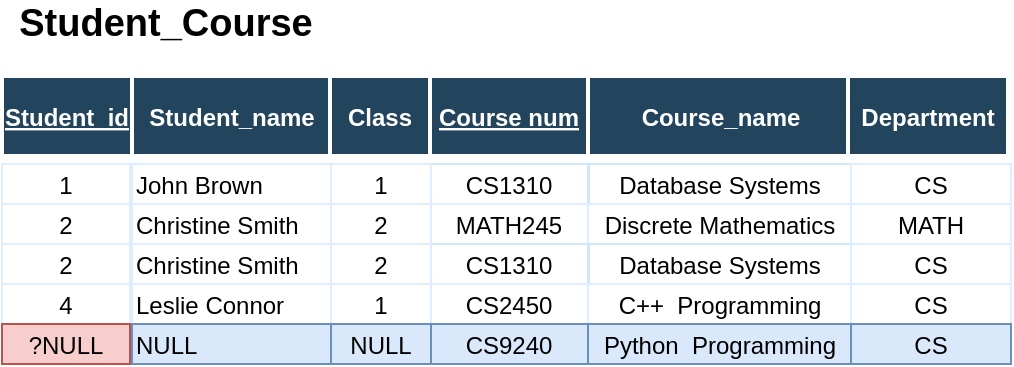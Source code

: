 <mxfile version="12.2.2" type="device" pages="1"><diagram name="Page-1" id="8378b5f6-a2b2-b727-a746-972ab9d02e00"><mxGraphModel dx="753" dy="682" grid="1" gridSize="10" guides="1" tooltips="1" connect="0" arrows="1" fold="1" page="1" pageScale="1.5" pageWidth="1169" pageHeight="827" background="#ffffff" math="0" shadow="0"><root><mxCell id="0"/><mxCell id="1" parent="0"/><mxCell id="75" value="John Brown" style="align=left;strokeColor=#DEEDFF" parent="1" vertex="1"><mxGeometry x="127" y="420" width="100" height="20" as="geometry"/></mxCell><mxCell id="76" value="CS1310" style="strokeColor=#CCE7FF;fillColor=none;" parent="1" vertex="1"><mxGeometry x="275.5" y="420.0" width="80.0" height="20" as="geometry"/></mxCell><mxCell id="77" value="Database Systems" style="strokeColor=#CCE7FF;fillColor=none;" parent="1" vertex="1"><mxGeometry x="355" y="420" width="132" height="20" as="geometry"/></mxCell><mxCell id="78" value="CS" style="strokeColor=#DEEDFF" parent="1" vertex="1"><mxGeometry x="486.5" y="420" width="80.0" height="20" as="geometry"/></mxCell><mxCell id="80" value="Christine Smith" style="align=left;strokeColor=#DEEDFF" parent="1" vertex="1"><mxGeometry x="127" y="440" width="100" height="20" as="geometry"/></mxCell><mxCell id="81" value="MATH245" style="strokeColor=#DEEDFF" parent="1" vertex="1"><mxGeometry x="275.5" y="440.0" width="80.0" height="20" as="geometry"/></mxCell><mxCell id="82" value="Discrete Mathematics" style="strokeColor=#DEEDFF" parent="1" vertex="1"><mxGeometry x="355" y="440" width="132" height="20" as="geometry"/></mxCell><mxCell id="83" value="MATH" style="strokeColor=#DEEDFF" parent="1" vertex="1"><mxGeometry x="486.5" y="440.0" width="80.0" height="20" as="geometry"/></mxCell><mxCell id="85" value="Christine Smith" style="align=left;strokeColor=#DEEDFF" parent="1" vertex="1"><mxGeometry x="127" y="460" width="100" height="20" as="geometry"/></mxCell><mxCell id="86" value="CS1310" style="strokeColor=#CCE7FF;fillColor=none;" parent="1" vertex="1"><mxGeometry x="275.5" y="460.0" width="80.0" height="20" as="geometry"/></mxCell><mxCell id="87" value="Database Systems" style="strokeColor=#CCE7FF;fillColor=none;" parent="1" vertex="1"><mxGeometry x="355" y="460" width="132" height="20" as="geometry"/></mxCell><mxCell id="88" value="CS" style="strokeColor=#DEEDFF" parent="1" vertex="1"><mxGeometry x="486.5" y="460.0" width="80.0" height="20" as="geometry"/></mxCell><mxCell id="90" value="Leslie Connor" style="align=left;strokeColor=#DEEDFF" parent="1" vertex="1"><mxGeometry x="127" y="480" width="100" height="20" as="geometry"/></mxCell><mxCell id="91" value="CS2450" style="strokeColor=#DEEDFF" parent="1" vertex="1"><mxGeometry x="275.5" y="480.0" width="80.0" height="20" as="geometry"/></mxCell><mxCell id="92" value="C++  Programming" style="strokeColor=#DEEDFF" parent="1" vertex="1"><mxGeometry x="355" y="480" width="132" height="20" as="geometry"/></mxCell><mxCell id="93" value="CS" style="strokeColor=#DEEDFF" parent="1" vertex="1"><mxGeometry x="486.5" y="480.0" width="80.0" height="20" as="geometry"/></mxCell><mxCell id="2" value="Student_name" style="fillColor=#23445D;strokeColor=#FFFFFF;strokeWidth=2;fontColor=#FFFFFF;fontStyle=1" parent="1" vertex="1"><mxGeometry x="127" y="376" width="100" height="40" as="geometry"/></mxCell><mxCell id="12" value="Course num" style="fillColor=#23445D;strokeColor=#FFFFFF;strokeWidth=2;fontColor=#FFFFFF;fontStyle=5" parent="1" vertex="1"><mxGeometry x="275.5" y="376.0" width="80.0" height="40.0" as="geometry"/></mxCell><mxCell id="13" value="Course_name" style="fillColor=#23445D;strokeColor=#FFFFFF;strokeWidth=2;fontColor=#FFFFFF;fontStyle=1" parent="1" vertex="1"><mxGeometry x="355" y="376" width="133" height="40" as="geometry"/></mxCell><mxCell id="14" value="Department" style="fillColor=#23445D;strokeColor=#FFFFFF;strokeWidth=2;fontColor=#FFFFFF;fontStyle=1" parent="1" vertex="1"><mxGeometry x="485" y="376.0" width="80.0" height="40.0" as="geometry"/></mxCell><mxCell id="1an4PyrDZiuNtEHsmYrM-282" value="1" style="strokeColor=#DEEDFF" parent="1" vertex="1"><mxGeometry x="226.5" y="420" width="50" height="20" as="geometry"/></mxCell><mxCell id="1an4PyrDZiuNtEHsmYrM-283" value="2" style="strokeColor=#DEEDFF" parent="1" vertex="1"><mxGeometry x="226.5" y="440.0" width="50" height="20" as="geometry"/></mxCell><mxCell id="1an4PyrDZiuNtEHsmYrM-284" value="2" style="strokeColor=#DEEDFF" parent="1" vertex="1"><mxGeometry x="226.5" y="460.0" width="50" height="20" as="geometry"/></mxCell><mxCell id="1an4PyrDZiuNtEHsmYrM-285" value="1" style="strokeColor=#DEEDFF" parent="1" vertex="1"><mxGeometry x="226.5" y="480.0" width="50" height="20" as="geometry"/></mxCell><mxCell id="1an4PyrDZiuNtEHsmYrM-306" value="Class" style="fillColor=#23445D;strokeColor=#FFFFFF;strokeWidth=2;fontColor=#FFFFFF;fontStyle=1" parent="1" vertex="1"><mxGeometry x="226" y="376.0" width="50" height="40.0" as="geometry"/></mxCell><mxCell id="YJMqp7q1rqoraUsKvzo1-93" value="Student_Course" style="text;html=1;strokeColor=none;fillColor=none;align=center;verticalAlign=middle;whiteSpace=wrap;rounded=0;fontSize=19;fontStyle=1" parent="1" vertex="1"><mxGeometry x="62" y="340" width="164" height="20" as="geometry"/></mxCell><mxCell id="e2aGwah07EFe67SypM_W-93" value="NULL" style="align=left;strokeColor=#6c8ebf;fillColor=#dae8fc;" parent="1" vertex="1"><mxGeometry x="127" y="500" width="100" height="20" as="geometry"/></mxCell><mxCell id="e2aGwah07EFe67SypM_W-94" value="CS9240" style="strokeColor=#6c8ebf;fillColor=#dae8fc;" parent="1" vertex="1"><mxGeometry x="275.5" y="500.0" width="80.0" height="20" as="geometry"/></mxCell><mxCell id="e2aGwah07EFe67SypM_W-95" value="Python  Programming" style="strokeColor=#6c8ebf;fillColor=#dae8fc;" parent="1" vertex="1"><mxGeometry x="355" y="500" width="132" height="20" as="geometry"/></mxCell><mxCell id="e2aGwah07EFe67SypM_W-96" value="CS" style="strokeColor=#6c8ebf;fillColor=#dae8fc;" parent="1" vertex="1"><mxGeometry x="486.5" y="500.0" width="80.0" height="20" as="geometry"/></mxCell><mxCell id="e2aGwah07EFe67SypM_W-97" value="NULL" style="strokeColor=#6c8ebf;fillColor=#dae8fc;" parent="1" vertex="1"><mxGeometry x="226.5" y="500.0" width="50" height="20" as="geometry"/></mxCell><mxCell id="dyrEoioTUHnvcZpu3Ujj-93" value="1" style="strokeColor=#DEEDFF" parent="1" vertex="1"><mxGeometry x="62.0" y="420" width="64" height="20" as="geometry"/></mxCell><mxCell id="dyrEoioTUHnvcZpu3Ujj-94" value="2" style="strokeColor=#DEEDFF" parent="1" vertex="1"><mxGeometry x="62.0" y="440.0" width="64" height="20" as="geometry"/></mxCell><mxCell id="dyrEoioTUHnvcZpu3Ujj-95" value="2" style="strokeColor=#DEEDFF" parent="1" vertex="1"><mxGeometry x="62.0" y="460.0" width="64" height="20" as="geometry"/></mxCell><mxCell id="dyrEoioTUHnvcZpu3Ujj-96" value="4" style="strokeColor=#DEEDFF" parent="1" vertex="1"><mxGeometry x="62.0" y="480.0" width="64" height="20" as="geometry"/></mxCell><mxCell id="dyrEoioTUHnvcZpu3Ujj-97" value="Student_id" style="fillColor=#23445D;strokeColor=#FFFFFF;strokeWidth=2;fontColor=#FFFFFF;fontStyle=5" parent="1" vertex="1"><mxGeometry x="62" y="376" width="65" height="40" as="geometry"/></mxCell><mxCell id="dyrEoioTUHnvcZpu3Ujj-98" value="?NULL" style="strokeColor=#b85450;fillColor=#f8cecc;" parent="1" vertex="1"><mxGeometry x="62.0" y="500.0" width="64" height="20" as="geometry"/></mxCell></root></mxGraphModel></diagram></mxfile>